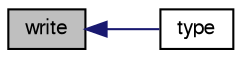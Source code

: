 digraph "write"
{
  bgcolor="transparent";
  edge [fontname="FreeSans",fontsize="10",labelfontname="FreeSans",labelfontsize="10"];
  node [fontname="FreeSans",fontsize="10",shape=record];
  rankdir="LR";
  Node86 [label="write",height=0.2,width=0.4,color="black", fillcolor="grey75", style="filled", fontcolor="black"];
  Node86 -> Node87 [dir="back",color="midnightblue",fontsize="10",style="solid",fontname="FreeSans"];
  Node87 [label="type",height=0.2,width=0.4,color="black",URL="$a30298.html#a5a9ddf75c38902cea71440aee7bdc980",tooltip="Return the type name. "];
}

